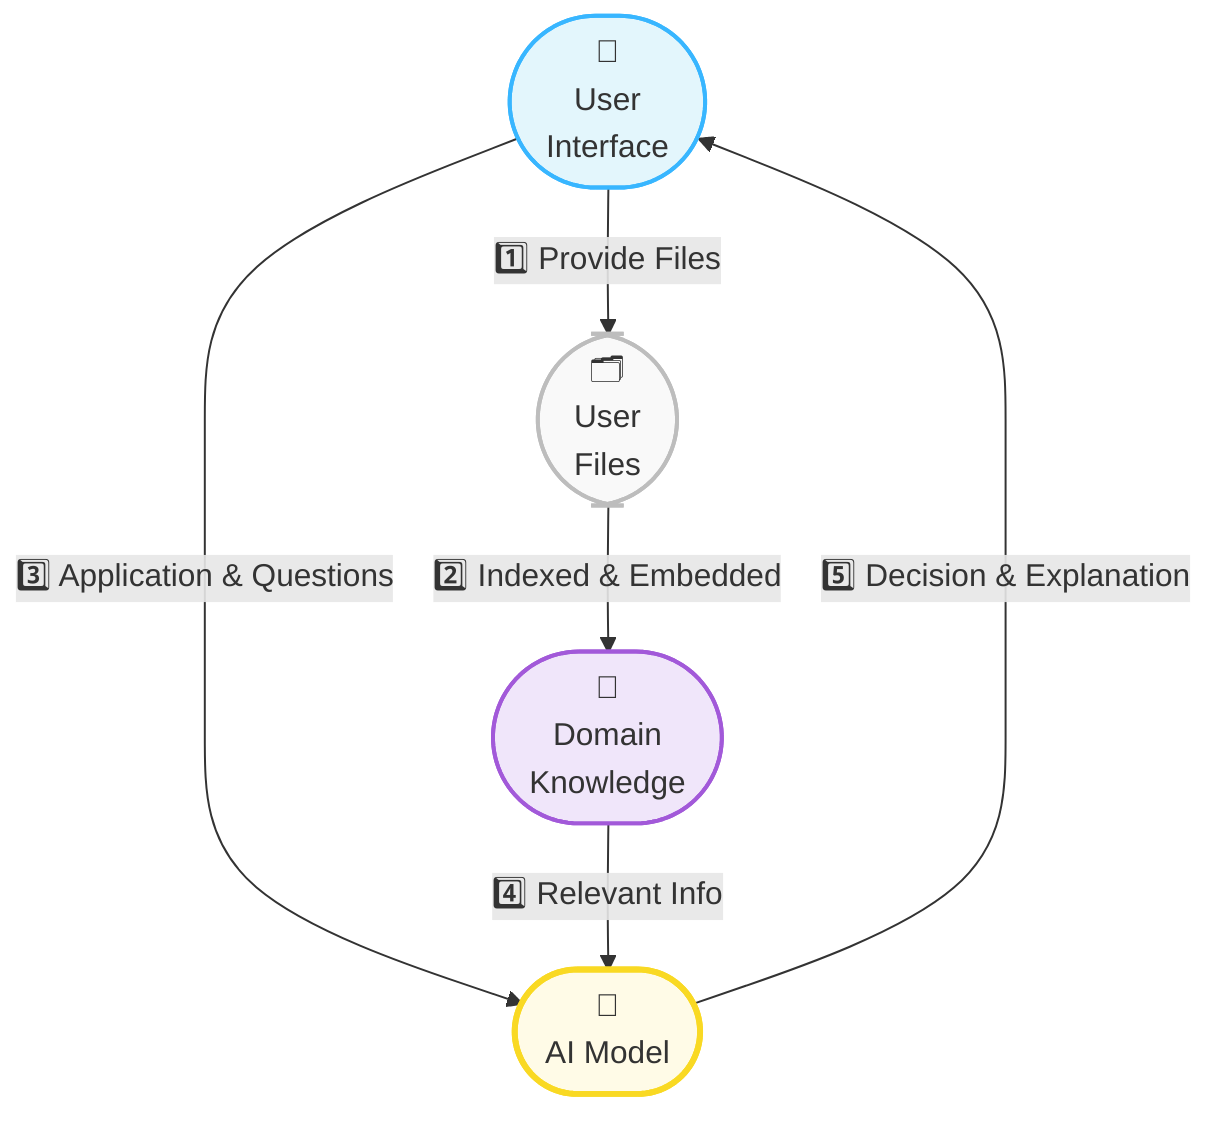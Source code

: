 flowchart TD
    style UI fill:#e3f6fc,stroke:#38b6ff,stroke-width:2px
    style FILES fill:#f9f9f9,stroke:#bdbdbd,stroke-width:2px
    style LLM fill:#fffbe7,stroke:#f9d923,stroke-width:3px
    style DOCS fill:#f0e6fa,stroke:#a259d9,stroke-width:2px

    UI([👤<br/>User<br/>Interface])
    FILES([🗂️<br/>User<br/>Files])
    DOCS([📄<br/>Domain<br/>Knowledge])
    LLM([🧠<br/>AI Model])

    %% Step flows
    UI -- "1️⃣ Provide Files" --> FILES
    FILES -- "2️⃣ Indexed & Embedded" --> DOCS
    UI -- "3️⃣ Application & Questions" --> LLM
    DOCS -- "4️⃣ Relevant Info" --> LLM
    LLM -- "5️⃣ Decision & Explanation" --> UI